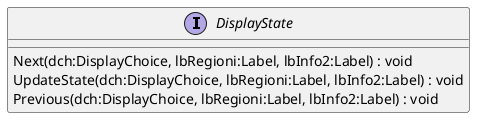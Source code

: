 @startuml
interface DisplayState {
    Next(dch:DisplayChoice, lbRegioni:Label, lbInfo2:Label) : void
    UpdateState(dch:DisplayChoice, lbRegioni:Label, lbInfo2:Label) : void
    Previous(dch:DisplayChoice, lbRegioni:Label, lbInfo2:Label) : void
}
@enduml

